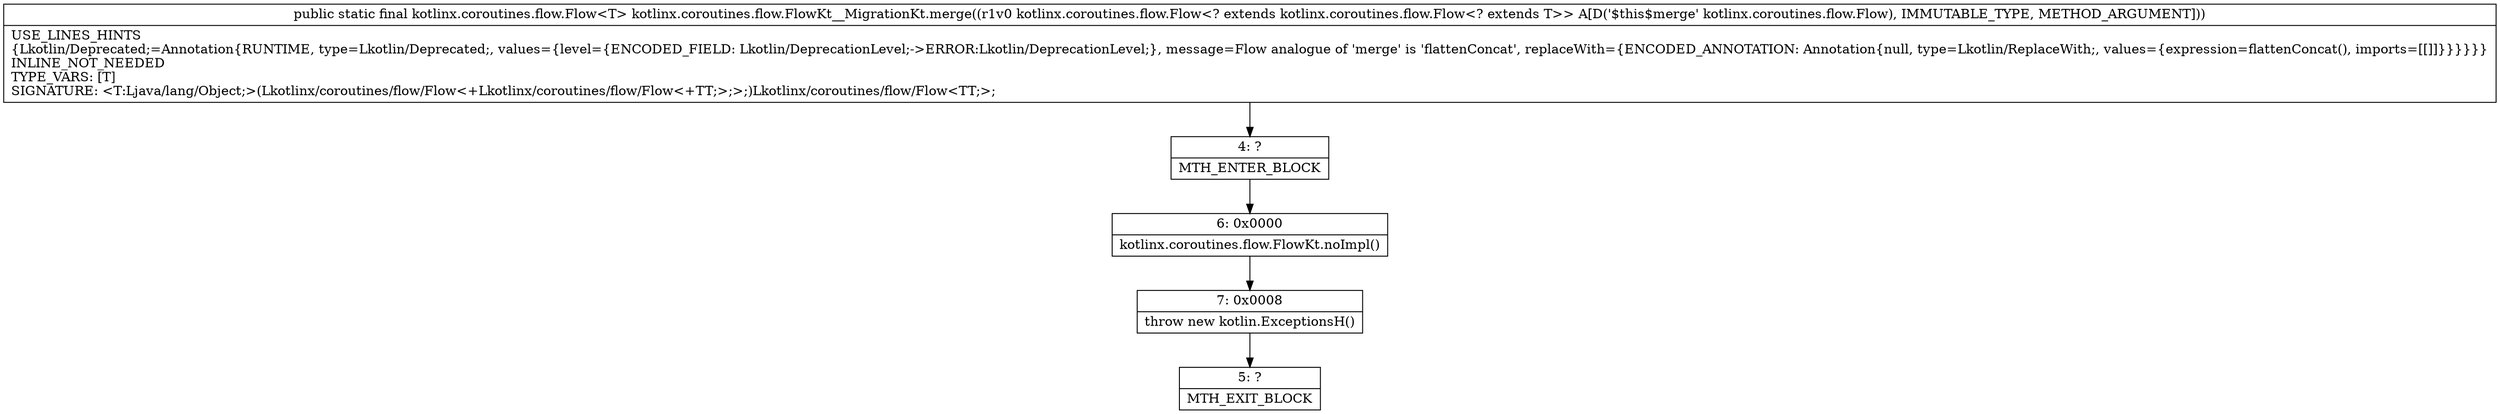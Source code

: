 digraph "CFG forkotlinx.coroutines.flow.FlowKt__MigrationKt.merge(Lkotlinx\/coroutines\/flow\/Flow;)Lkotlinx\/coroutines\/flow\/Flow;" {
Node_4 [shape=record,label="{4\:\ ?|MTH_ENTER_BLOCK\l}"];
Node_6 [shape=record,label="{6\:\ 0x0000|kotlinx.coroutines.flow.FlowKt.noImpl()\l}"];
Node_7 [shape=record,label="{7\:\ 0x0008|throw new kotlin.ExceptionsH()\l}"];
Node_5 [shape=record,label="{5\:\ ?|MTH_EXIT_BLOCK\l}"];
MethodNode[shape=record,label="{public static final kotlinx.coroutines.flow.Flow\<T\> kotlinx.coroutines.flow.FlowKt__MigrationKt.merge((r1v0 kotlinx.coroutines.flow.Flow\<? extends kotlinx.coroutines.flow.Flow\<? extends T\>\> A[D('$this$merge' kotlinx.coroutines.flow.Flow), IMMUTABLE_TYPE, METHOD_ARGUMENT]))  | USE_LINES_HINTS\l\{Lkotlin\/Deprecated;=Annotation\{RUNTIME, type=Lkotlin\/Deprecated;, values=\{level=\{ENCODED_FIELD: Lkotlin\/DeprecationLevel;\-\>ERROR:Lkotlin\/DeprecationLevel;\}, message=Flow analogue of 'merge' is 'flattenConcat', replaceWith=\{ENCODED_ANNOTATION: Annotation\{null, type=Lkotlin\/ReplaceWith;, values=\{expression=flattenConcat(), imports=[[]]\}\}\}\}\}\}\lINLINE_NOT_NEEDED\lTYPE_VARS: [T]\lSIGNATURE: \<T:Ljava\/lang\/Object;\>(Lkotlinx\/coroutines\/flow\/Flow\<+Lkotlinx\/coroutines\/flow\/Flow\<+TT;\>;\>;)Lkotlinx\/coroutines\/flow\/Flow\<TT;\>;\l}"];
MethodNode -> Node_4;Node_4 -> Node_6;
Node_6 -> Node_7;
Node_7 -> Node_5;
}

